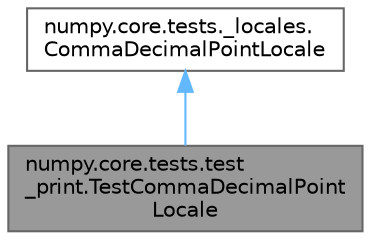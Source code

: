 digraph "numpy.core.tests.test_print.TestCommaDecimalPointLocale"
{
 // LATEX_PDF_SIZE
  bgcolor="transparent";
  edge [fontname=Helvetica,fontsize=10,labelfontname=Helvetica,labelfontsize=10];
  node [fontname=Helvetica,fontsize=10,shape=box,height=0.2,width=0.4];
  Node1 [id="Node000001",label="numpy.core.tests.test\l_print.TestCommaDecimalPoint\lLocale",height=0.2,width=0.4,color="gray40", fillcolor="grey60", style="filled", fontcolor="black",tooltip=" "];
  Node2 -> Node1 [id="edge1_Node000001_Node000002",dir="back",color="steelblue1",style="solid",tooltip=" "];
  Node2 [id="Node000002",label="numpy.core.tests._locales.\lCommaDecimalPointLocale",height=0.2,width=0.4,color="gray40", fillcolor="white", style="filled",URL="$dc/d05/classnumpy_1_1core_1_1tests_1_1__locales_1_1CommaDecimalPointLocale.html",tooltip=" "];
}
